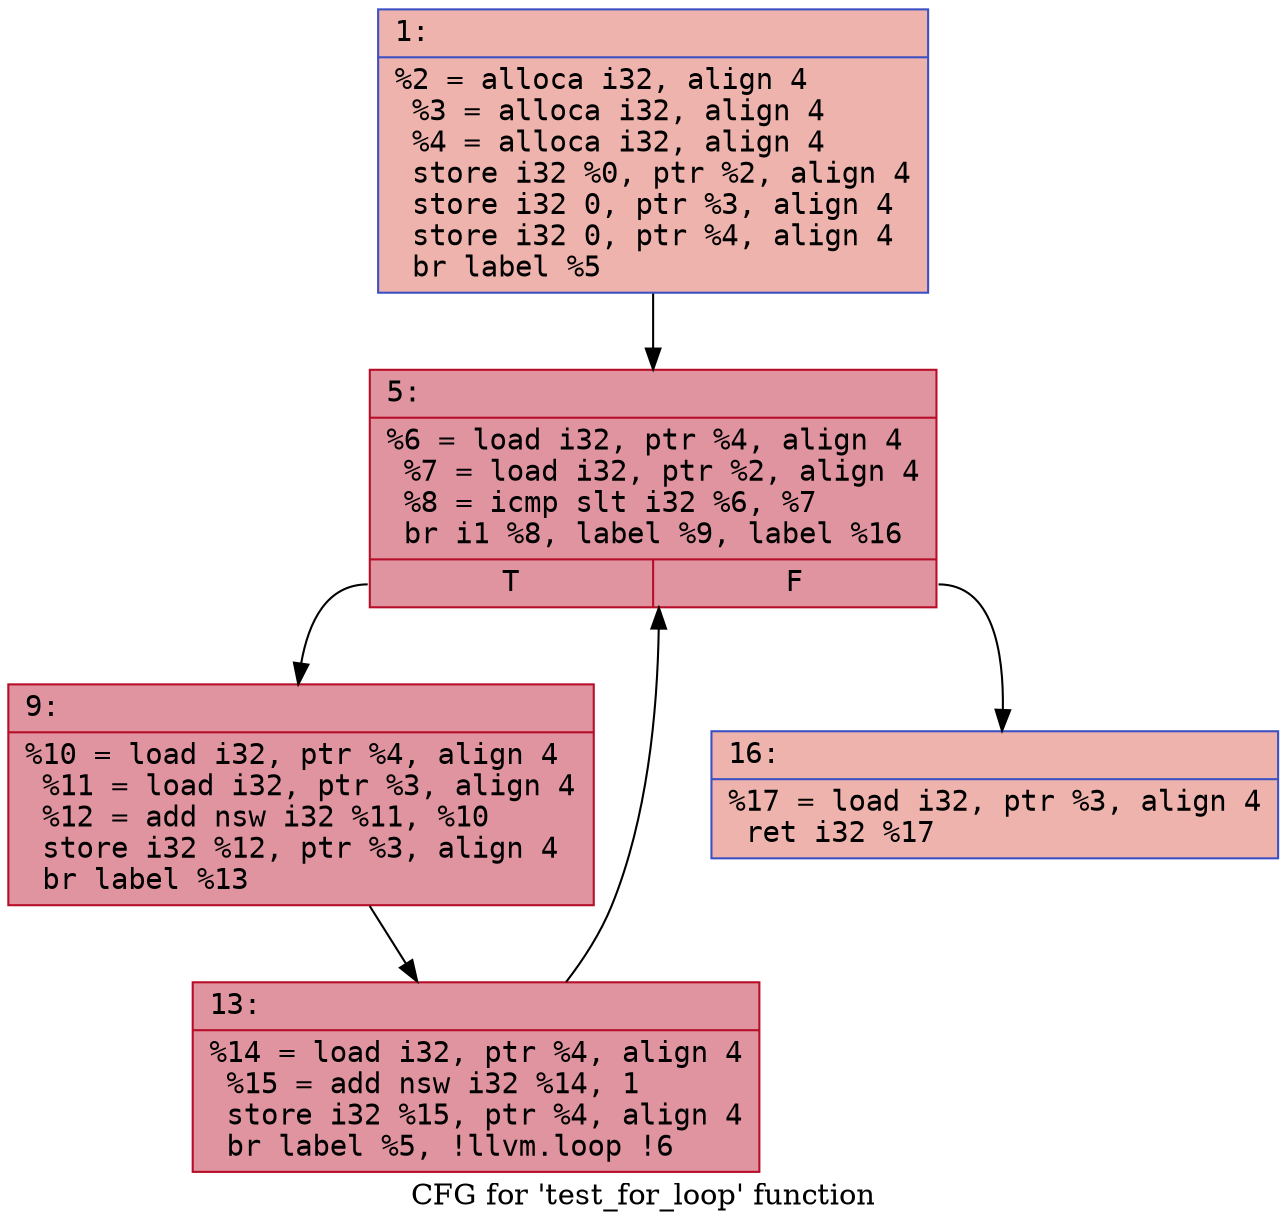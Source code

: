 digraph "CFG for 'test_for_loop' function" {
	label="CFG for 'test_for_loop' function";

	Node0x6165c1985270 [shape=record,color="#3d50c3ff", style=filled, fillcolor="#d6524470" fontname="Courier",label="{1:\l|  %2 = alloca i32, align 4\l  %3 = alloca i32, align 4\l  %4 = alloca i32, align 4\l  store i32 %0, ptr %2, align 4\l  store i32 0, ptr %3, align 4\l  store i32 0, ptr %4, align 4\l  br label %5\l}"];
	Node0x6165c1985270 -> Node0x6165c19853a0;
	Node0x6165c19853a0 [shape=record,color="#b70d28ff", style=filled, fillcolor="#b70d2870" fontname="Courier",label="{5:\l|  %6 = load i32, ptr %4, align 4\l  %7 = load i32, ptr %2, align 4\l  %8 = icmp slt i32 %6, %7\l  br i1 %8, label %9, label %16\l|{<s0>T|<s1>F}}"];
	Node0x6165c19853a0:s0 -> Node0x6165c19eabf0;
	Node0x6165c19853a0:s1 -> Node0x6165c19eac50;
	Node0x6165c19eabf0 [shape=record,color="#b70d28ff", style=filled, fillcolor="#b70d2870" fontname="Courier",label="{9:\l|  %10 = load i32, ptr %4, align 4\l  %11 = load i32, ptr %3, align 4\l  %12 = add nsw i32 %11, %10\l  store i32 %12, ptr %3, align 4\l  br label %13\l}"];
	Node0x6165c19eabf0 -> Node0x6165c19eaf40;
	Node0x6165c19eaf40 [shape=record,color="#b70d28ff", style=filled, fillcolor="#b70d2870" fontname="Courier",label="{13:\l|  %14 = load i32, ptr %4, align 4\l  %15 = add nsw i32 %14, 1\l  store i32 %15, ptr %4, align 4\l  br label %5, !llvm.loop !6\l}"];
	Node0x6165c19eaf40 -> Node0x6165c19853a0;
	Node0x6165c19eac50 [shape=record,color="#3d50c3ff", style=filled, fillcolor="#d6524470" fontname="Courier",label="{16:\l|  %17 = load i32, ptr %3, align 4\l  ret i32 %17\l}"];
}
